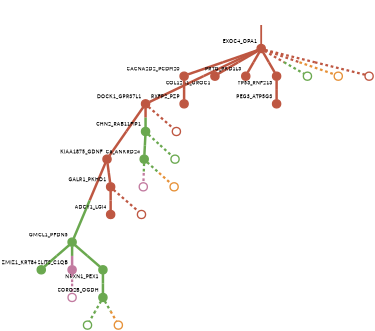 strict digraph  {
graph[splines=false]; nodesep=0.7; rankdir=TB; ranksep=0.6; forcelabels=true; dpi=600; size=2.5;
0 [color="#be5742ff", fillcolor="#be5742ff", fixedsize=true, fontname=Lato, fontsize="12pt", height="0.25", label="", penwidth=3, shape=circle, style=filled, xlabel=EXOC4_OPA1];
2 [color="#be5742ff", fillcolor="#be5742ff", fixedsize=true, fontname=Lato, fontsize="12pt", height="0.25", label="", penwidth=3, shape=circle, style=filled, xlabel=DOCK1_GPR37L1];
4 [color="#be5742ff", fillcolor="#be5742ff", fixedsize=true, fontname=Lato, fontsize="12pt", height="0.25", label="", penwidth=3, shape=circle, style=filled, xlabel=CACNA2D2_PCDH20];
7 [color="#be5742ff", fillcolor="#be5742ff", fixedsize=true, fontname=Lato, fontsize="12pt", height="0.25", label="", penwidth=3, shape=circle, style=filled, xlabel=COL12A1_UROC1];
8 [color="#be5742ff", fillcolor="#be5742ff", fixedsize=true, fontname=Lato, fontsize="12pt", height="0.25", label="", penwidth=3, shape=circle, style=filled, xlabel=PRTG_PKD1L3];
11 [color="#be5742ff", fillcolor="#be5742ff", fixedsize=true, fontname=Lato, fontsize="12pt", height="0.25", label="", penwidth=3, shape=circle, style=filled, xlabel=TP53_RNF213];
18 [color="#6aa84fff", fillcolor="#6aa84fff", fixedsize=true, fontname=Lato, fontsize="12pt", height="0.25", label="", penwidth=3, shape=circle, style=solid, xlabel=""];
23 [color="#e69138ff", fillcolor="#e69138ff", fixedsize=true, fontname=Lato, fontsize="12pt", height="0.25", label="", penwidth=3, shape=circle, style=solid, xlabel=""];
26 [color="#be5742ff", fillcolor="#be5742ff", fixedsize=true, fontname=Lato, fontsize="12pt", height="0.25", label="", penwidth=3, shape=circle, style=solid, xlabel=""];
1 [color="#6aa84fff", fillcolor="#6aa84fff", fixedsize=true, fontname=Lato, fontsize="12pt", height="0.25", label="", penwidth=3, shape=circle, style=filled, xlabel=GMCL1_PFDN5];
9 [color="#6aa84fff", fillcolor="#6aa84fff", fixedsize=true, fontname=Lato, fontsize="12pt", height="0.25", label="", penwidth=3, shape=circle, style=filled, xlabel=ZMIZ1_KRT84];
12 [color="#c27ba0ff", fillcolor="#c27ba0ff", fixedsize=true, fontname=Lato, fontsize="12pt", height="0.25", label="", penwidth=3, shape=circle, style=filled, xlabel=SLIT2_C1QB];
14 [color="#6aa84fff", fillcolor="#6aa84fff", fixedsize=true, fontname=Lato, fontsize="12pt", height="0.25", label="", penwidth=3, shape=circle, style=filled, xlabel=NRXN1_PEX1];
3 [color="#be5742ff", fillcolor="#be5742ff", fixedsize=true, fontname=Lato, fontsize="12pt", height="0.25", label="", penwidth=3, shape=circle, style=filled, xlabel=KIAA1875_GDNF];
10 [color="#6aa84fff", fillcolor="#6aa84fff", fixedsize=true, fontname=Lato, fontsize="12pt", height="0.25", label="", penwidth=3, shape=circle, style=filled, xlabel=CHN2_RAB11FIP1];
27 [color="#be5742ff", fillcolor="#be5742ff", fixedsize=true, fontname=Lato, fontsize="12pt", height="0.25", label="", penwidth=3, shape=circle, style=solid, xlabel=""];
6 [color="#be5742ff", fillcolor="#be5742ff", fixedsize=true, fontname=Lato, fontsize="12pt", height="0.25", label="", penwidth=3, shape=circle, style=filled, xlabel=GALR1_PKHD1];
17 [color="#be5742ff", fillcolor="#be5742ff", fixedsize=true, fontname=Lato, fontsize="12pt", height="0.25", label="", penwidth=3, shape=circle, style=filled, xlabel=RXFP2_PZP];
5 [color="#6aa84fff", fillcolor="#6aa84fff", fixedsize=true, fontname=Lato, fontsize="12pt", height="0.25", label="", penwidth=3, shape=circle, style=filled, xlabel=CORO2B_OGDH];
19 [color="#6aa84fff", fillcolor="#6aa84fff", fixedsize=true, fontname=Lato, fontsize="12pt", height="0.25", label="", penwidth=3, shape=circle, style=solid, xlabel=""];
24 [color="#e69138ff", fillcolor="#e69138ff", fixedsize=true, fontname=Lato, fontsize="12pt", height="0.25", label="", penwidth=3, shape=circle, style=solid, xlabel=""];
15 [color="#be5742ff", fillcolor="#be5742ff", fixedsize=true, fontname=Lato, fontsize="12pt", height="0.25", label="", penwidth=3, shape=circle, style=filled, xlabel=ADCY1_LGI4];
28 [color="#be5742ff", fillcolor="#be5742ff", fixedsize=true, fontname=Lato, fontsize="12pt", height="0.25", label="", penwidth=3, shape=circle, style=solid, xlabel=""];
13 [color="#6aa84fff", fillcolor="#6aa84fff", fixedsize=true, fontname=Lato, fontsize="12pt", height="0.25", label="", penwidth=3, shape=circle, style=filled, xlabel=C6_ANKRD24];
20 [color="#6aa84fff", fillcolor="#6aa84fff", fixedsize=true, fontname=Lato, fontsize="12pt", height="0.25", label="", penwidth=3, shape=circle, style=solid, xlabel=""];
16 [color="#be5742ff", fillcolor="#be5742ff", fixedsize=true, fontname=Lato, fontsize="12pt", height="0.25", label="", penwidth=3, shape=circle, style=filled, xlabel=PEG3_ATP5G3];
21 [color="#c27ba0ff", fillcolor="#c27ba0ff", fixedsize=true, fontname=Lato, fontsize="12pt", height="0.25", label="", penwidth=3, shape=circle, style=solid, xlabel=""];
22 [color="#c27ba0ff", fillcolor="#c27ba0ff", fixedsize=true, fontname=Lato, fontsize="12pt", height="0.25", label="", penwidth=3, shape=circle, style=solid, xlabel=""];
25 [color="#e69138ff", fillcolor="#e69138ff", fixedsize=true, fontname=Lato, fontsize="12pt", height="0.25", label="", penwidth=3, shape=circle, style=solid, xlabel=""];
normal [label="", penwidth=3, style=invis, xlabel=EXOC4_OPA1];
0 -> 2  [arrowsize=0, color="#be5742ff;0.5:#be5742ff", minlen="2.629629611968994", penwidth="5.5", style=solid];
0 -> 4  [arrowsize=0, color="#be5742ff;0.5:#be5742ff", minlen="1.7407407760620117", penwidth="5.5", style=solid];
0 -> 7  [arrowsize=0, color="#be5742ff;0.5:#be5742ff", minlen="1.6666667461395264", penwidth="5.5", style=solid];
0 -> 8  [arrowsize=0, color="#be5742ff;0.5:#be5742ff", minlen="1.6666667461395264", penwidth="5.5", style=solid];
0 -> 11  [arrowsize=0, color="#be5742ff;0.5:#be5742ff", minlen="1.5925925970077515", penwidth="5.5", style=solid];
0 -> 18  [arrowsize=0, color="#be5742ff;0.5:#6aa84fff", minlen="1.185185194015503", penwidth=5, style=dashed];
0 -> 23  [arrowsize=0, color="#be5742ff;0.5:#e69138ff", minlen="1.185185194015503", penwidth=5, style=dashed];
0 -> 26  [arrowsize=0, color="#be5742ff;0.5:#be5742ff", minlen="1.185185194015503", penwidth=5, style=dashed];
2 -> 3  [arrowsize=0, color="#be5742ff;0.5:#be5742ff", minlen="2.629629611968994", penwidth="5.5", style=solid];
2 -> 10  [arrowsize=0, color="#be5742ff;0.5:#6aa84fff", minlen="1.5925925970077515", penwidth="5.5", style=solid];
2 -> 27  [arrowsize=0, color="#be5742ff;0.5:#be5742ff", minlen="1.185185194015503", penwidth=5, style=dashed];
4 -> 17  [arrowsize=0, color="#be5742ff;0.5:#be5742ff", minlen="1.3703703880310059", penwidth="5.5", style=solid];
11 -> 16  [arrowsize=0, color="#be5742ff;0.5:#be5742ff", minlen="1.4444444179534912", penwidth="5.5", style=solid];
1 -> 9  [arrowsize=0, color="#6aa84fff;0.5:#6aa84fff", minlen="1.5925925970077515", penwidth="5.5", style=solid];
1 -> 12  [arrowsize=0, color="#6aa84fff;0.5:#c27ba0ff", minlen="1.5185185670852661", penwidth="5.5", style=solid];
1 -> 14  [arrowsize=0, color="#6aa84fff;0.5:#6aa84fff", minlen="1.4444444179534912", penwidth="5.5", style=solid];
12 -> 21  [arrowsize=0, color="#c27ba0ff;0.5:#c27ba0ff", minlen="1.185185194015503", penwidth=5, style=dashed];
14 -> 5  [arrowsize=0, color="#6aa84fff;0.5:#6aa84fff", minlen="1.7407407760620117", penwidth="5.5", style=solid];
3 -> 1  [arrowsize=0, color="#be5742ff;0.5:#6aa84fff", minlen="3.0", penwidth="5.5", style=solid];
3 -> 6  [arrowsize=0, color="#be5742ff;0.5:#be5742ff", minlen="1.6666667461395264", penwidth="5.5", style=solid];
10 -> 13  [arrowsize=0, color="#6aa84fff;0.5:#6aa84fff", minlen="1.4444444179534912", penwidth="5.5", style=solid];
10 -> 20  [arrowsize=0, color="#6aa84fff;0.5:#6aa84fff", minlen="1.185185194015503", penwidth=5, style=dashed];
6 -> 15  [arrowsize=0, color="#be5742ff;0.5:#be5742ff", minlen="1.4444444179534912", penwidth="5.5", style=solid];
6 -> 28  [arrowsize=0, color="#be5742ff;0.5:#be5742ff", minlen="1.185185194015503", penwidth=5, style=dashed];
5 -> 19  [arrowsize=0, color="#6aa84fff;0.5:#6aa84fff", minlen="1.185185194015503", penwidth=5, style=dashed];
5 -> 24  [arrowsize=0, color="#6aa84fff;0.5:#e69138ff", minlen="1.185185194015503", penwidth=5, style=dashed];
13 -> 22  [arrowsize=0, color="#6aa84fff;0.5:#c27ba0ff", minlen="1.185185194015503", penwidth=5, style=dashed];
13 -> 25  [arrowsize=0, color="#6aa84fff;0.5:#e69138ff", minlen="1.185185194015503", penwidth=5, style=dashed];
normal -> 0  [arrowsize=0, color="#be5742ff", label="", penwidth=4, style=solid];
}
